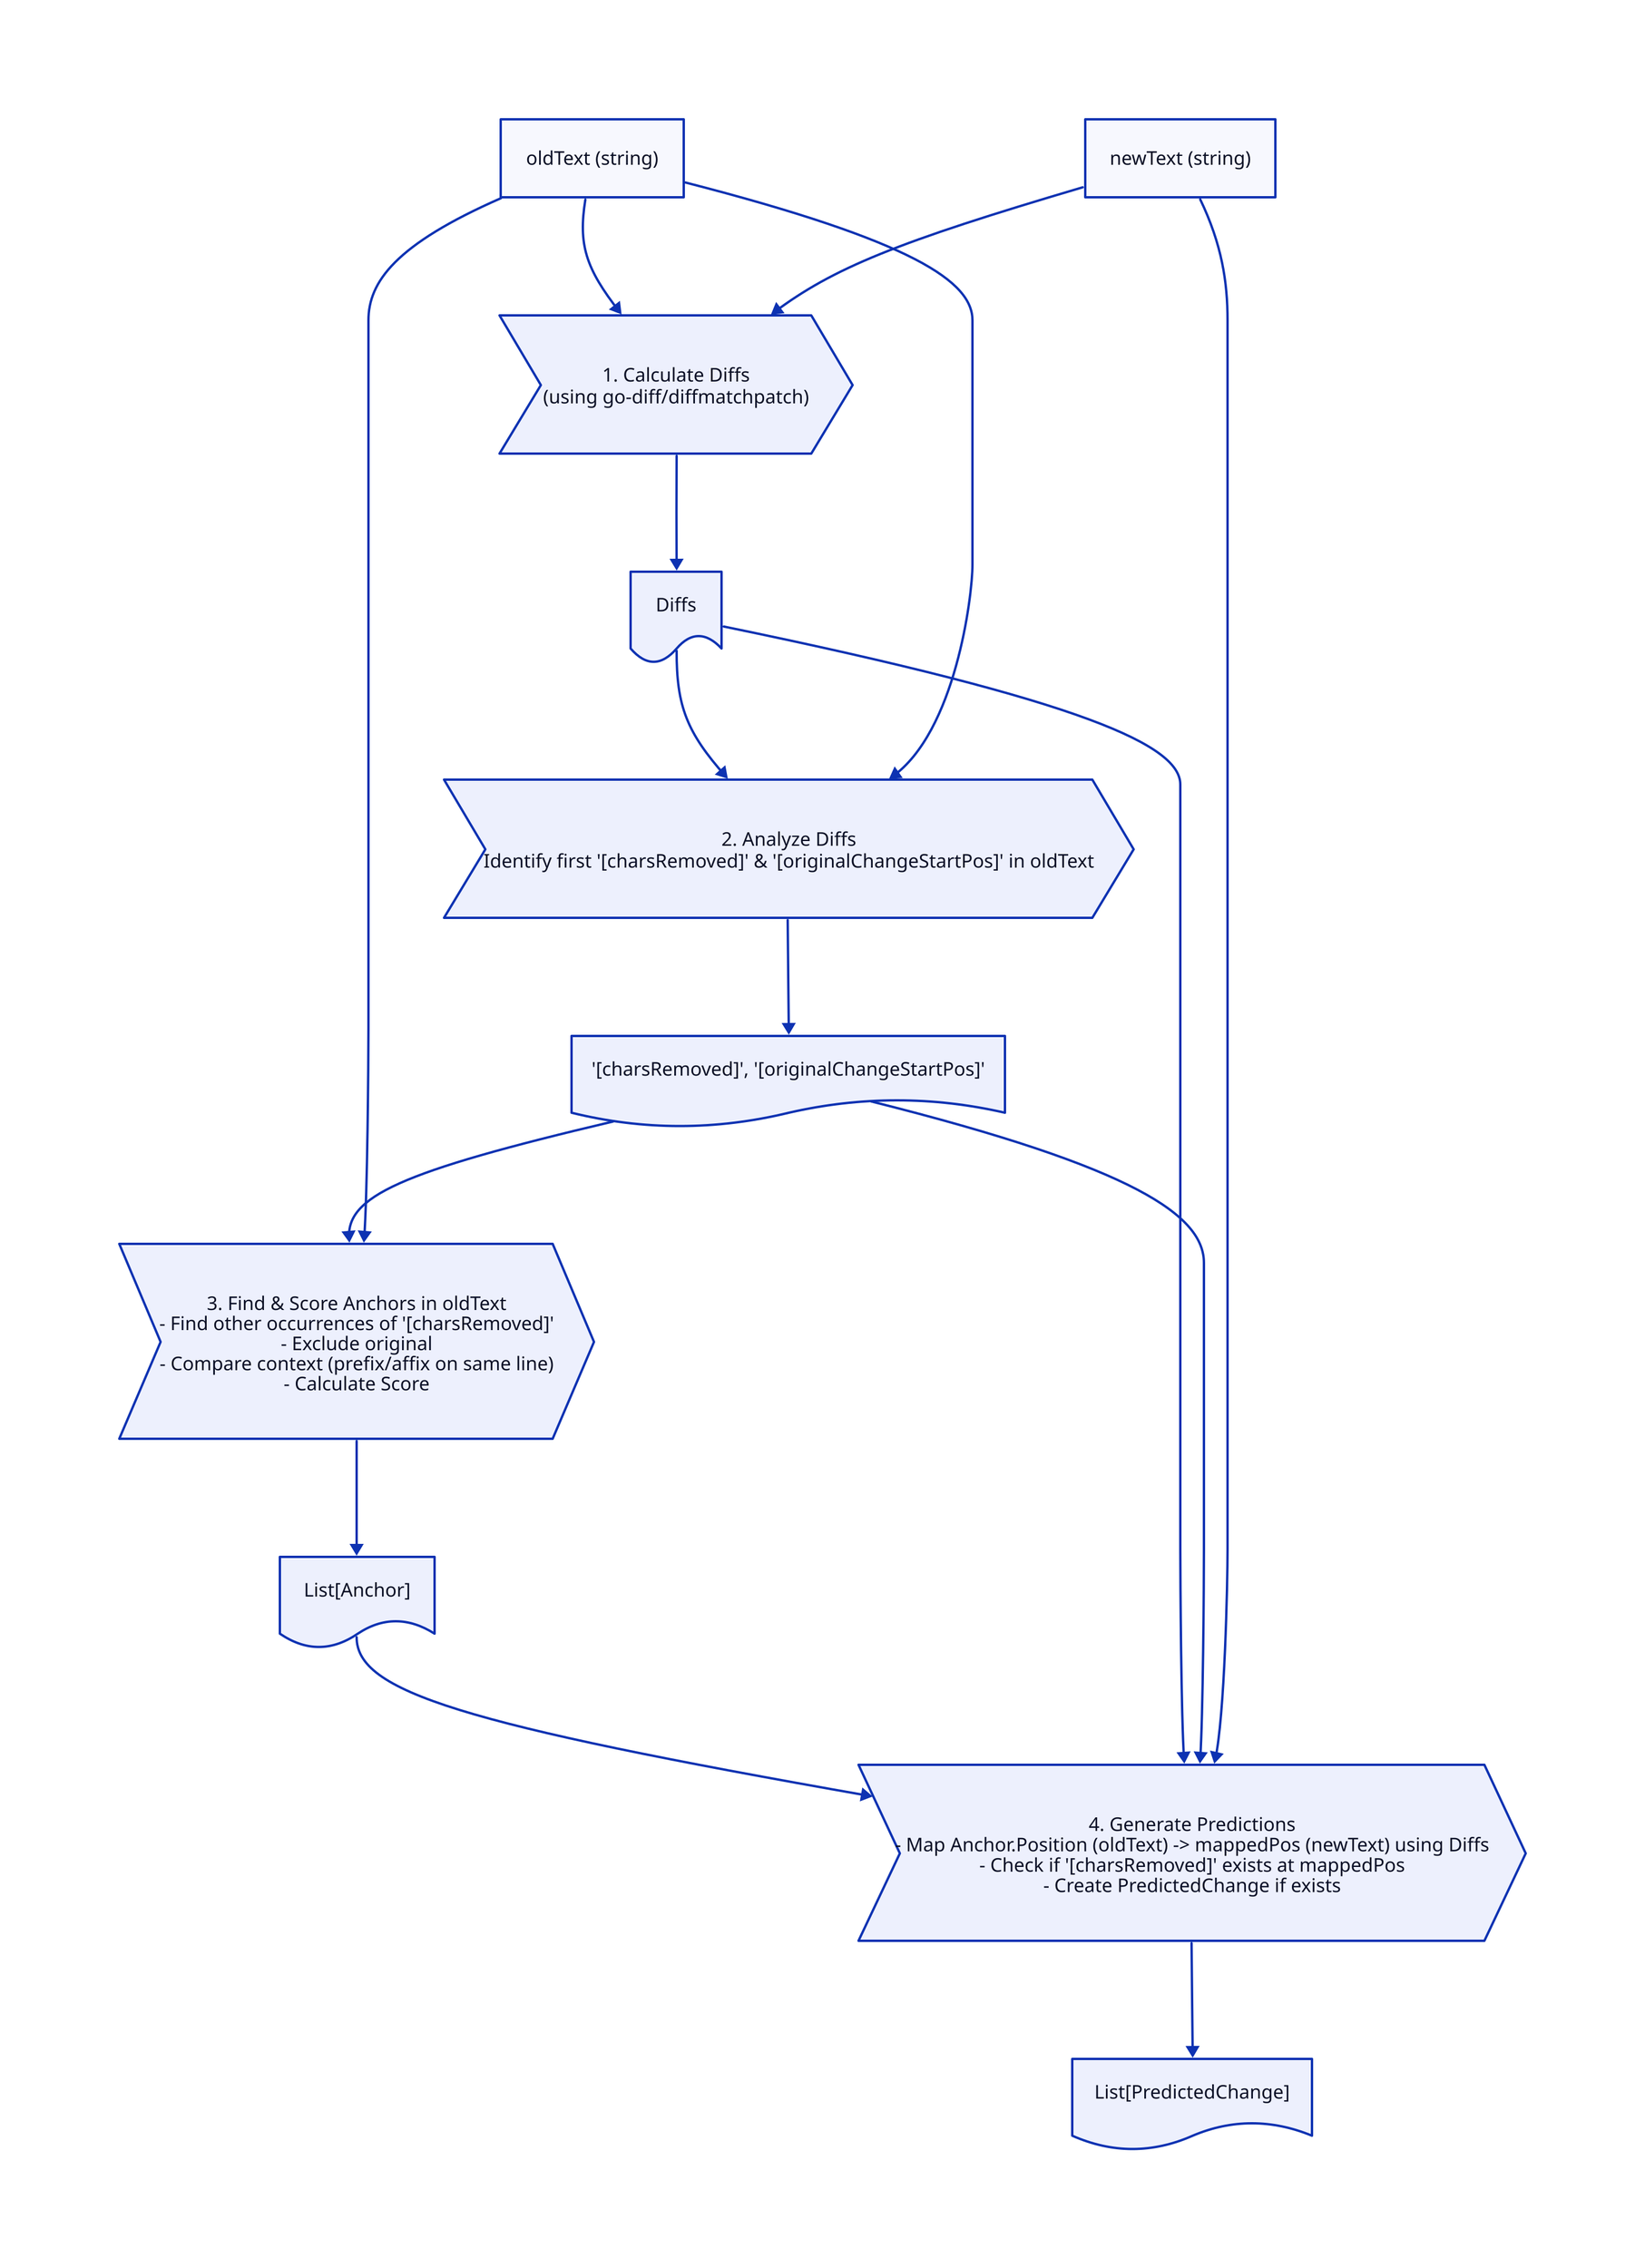 # Direction: down
# Layout: elk

# Inputs
oldText: "oldText (string)"
newText: "newText (string)"

# Processing Steps
step1: "1. Calculate Diffs\n(using go-diff/diffmatchpatch)" {
  shape: step
}
step2: "2. Analyze Diffs\nIdentify first '[charsRemoved]' & '[originalChangeStartPos]' in oldText" {
  shape: step
}
step3: "3. Find & Score Anchors in oldText\n- Find other occurrences of '[charsRemoved]'\n- Exclude original\n- Compare context (prefix/affix on same line)\n- Calculate Score" {
  shape: step
}
step4: "4. Generate Predictions\n- Map Anchor.Position (oldText) -> mappedPos (newText) using Diffs\n- Check if '[charsRemoved]' exists at mappedPos\n- Create PredictedChange if exists" {
  shape: step
}

# Outputs
output_diffs: "Diffs" { shape: document }
output_analysis: "'[charsRemoved]', '[originalChangeStartPos]'" { shape: document }
output_anchors: "List[Anchor]" { shape: document }
output_predictions: "List[PredictedChange]" { shape: document }

# Connections
oldText -> step1
newText -> step1
step1 -> output_diffs

output_diffs -> step2
oldText -> step2 # Needed for analysis context
step2 -> output_analysis

output_analysis -> step3
oldText -> step3 # Needed for finding/scoring
step3 -> output_anchors

output_anchors -> step4
output_diffs -> step4 # Needed for mapping
output_analysis -> step4 # Need '[charsRemoved]' to check
newText -> step4 # Need newText to check within
step4 -> output_predictions 